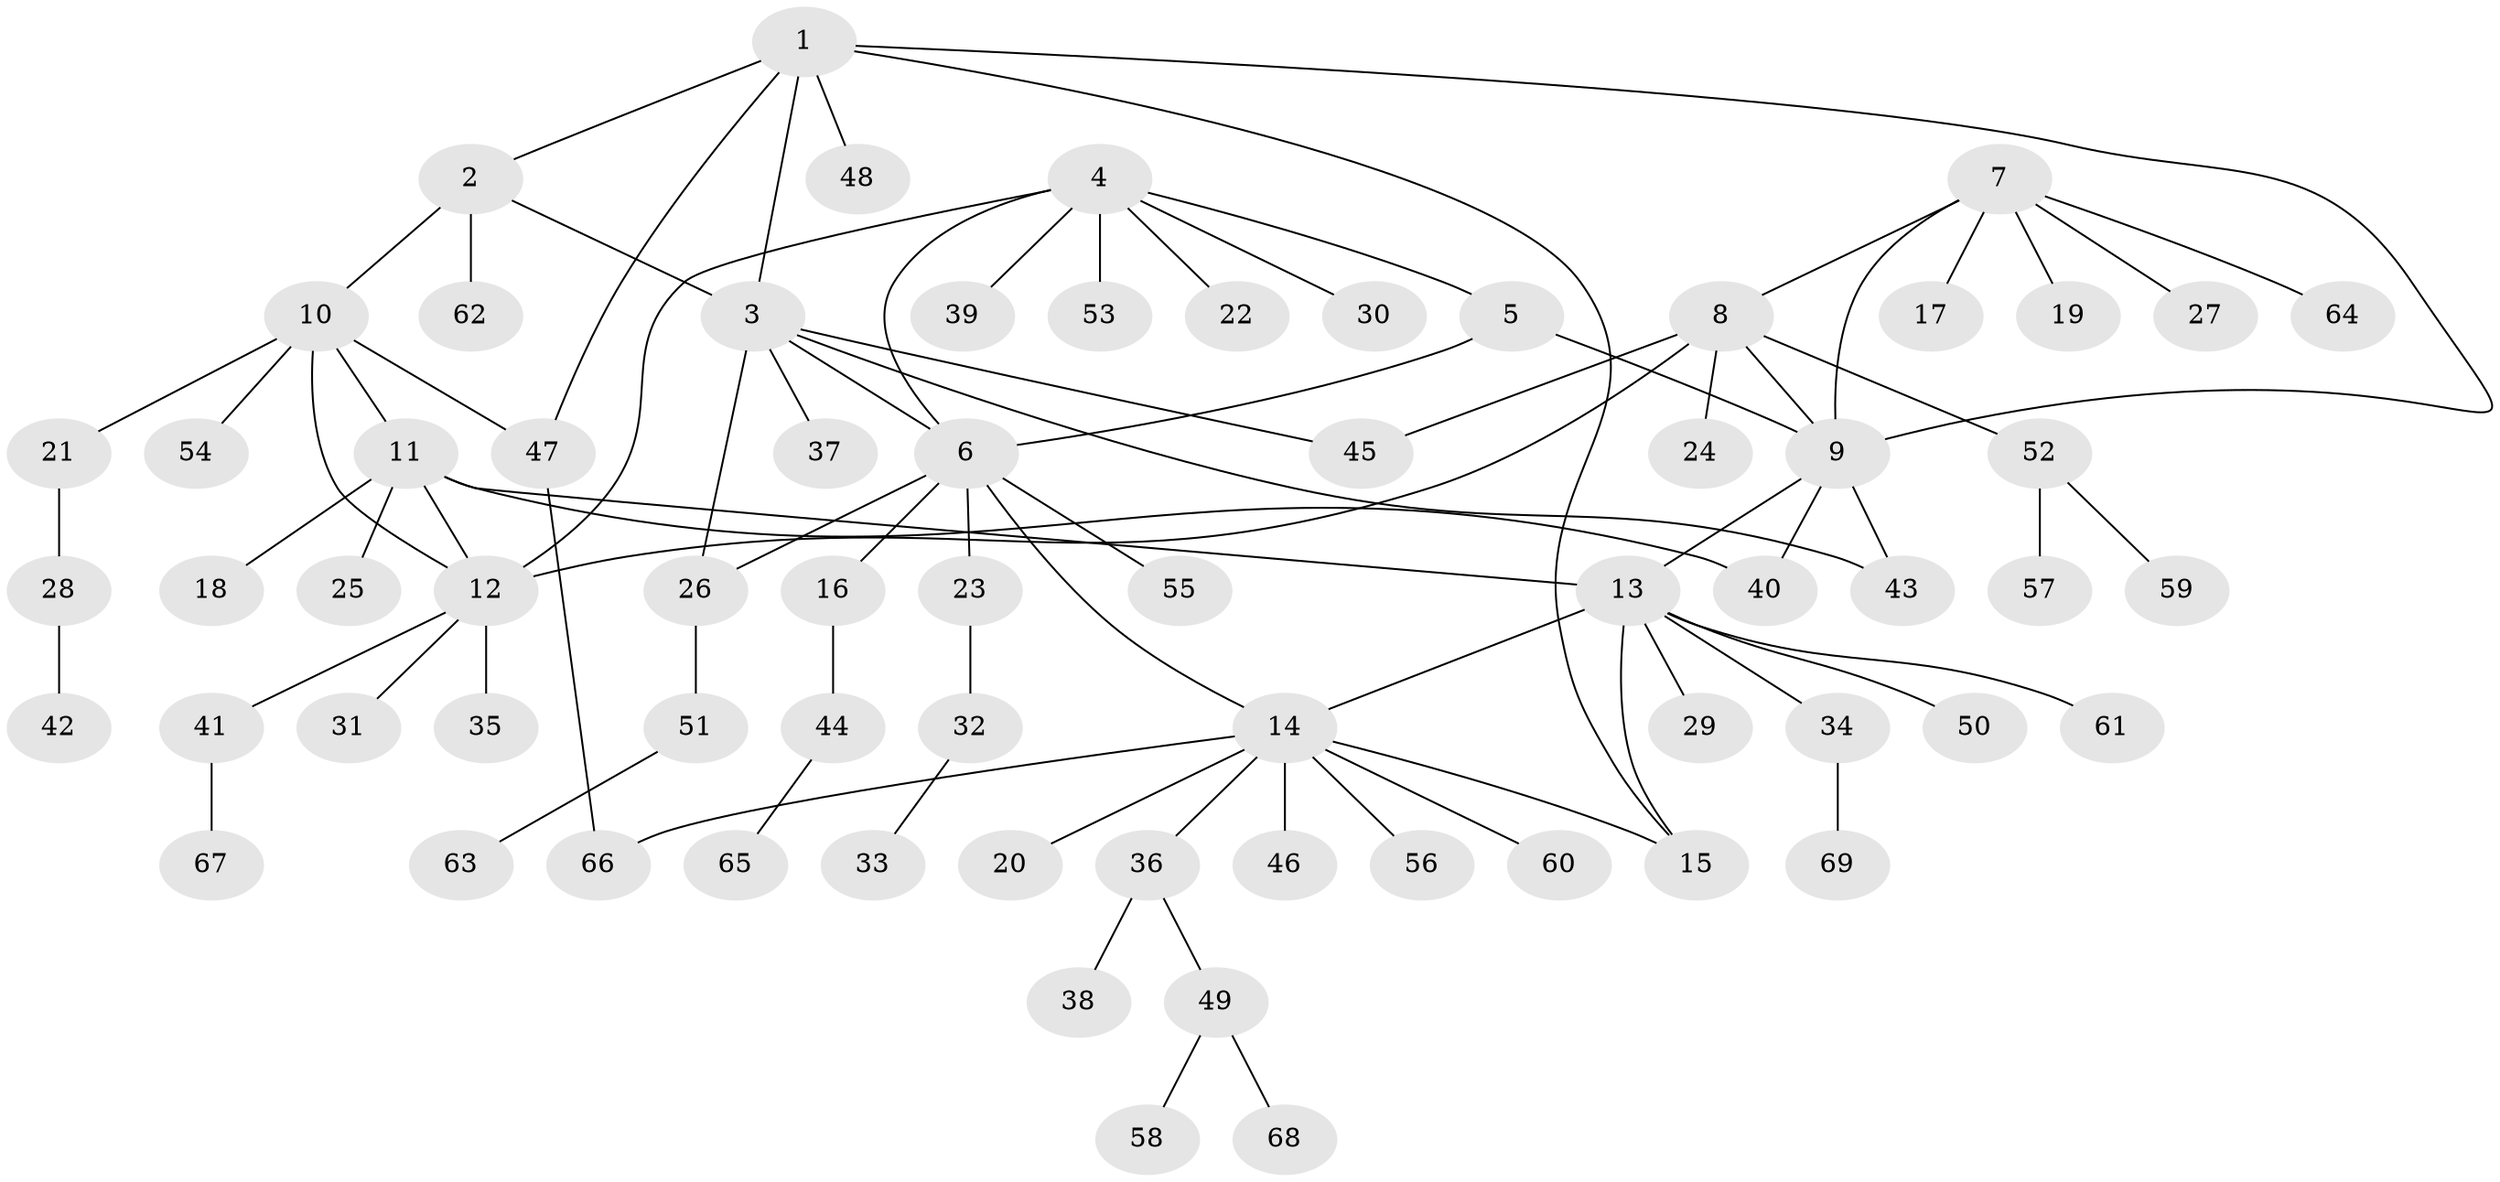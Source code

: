 // coarse degree distribution, {1: 0.42857142857142855, 4: 0.05714285714285714, 5: 0.17142857142857143, 3: 0.11428571428571428, 2: 0.11428571428571428, 7: 0.08571428571428572, 6: 0.02857142857142857}
// Generated by graph-tools (version 1.1) at 2025/37/03/04/25 23:37:40]
// undirected, 69 vertices, 85 edges
graph export_dot {
  node [color=gray90,style=filled];
  1;
  2;
  3;
  4;
  5;
  6;
  7;
  8;
  9;
  10;
  11;
  12;
  13;
  14;
  15;
  16;
  17;
  18;
  19;
  20;
  21;
  22;
  23;
  24;
  25;
  26;
  27;
  28;
  29;
  30;
  31;
  32;
  33;
  34;
  35;
  36;
  37;
  38;
  39;
  40;
  41;
  42;
  43;
  44;
  45;
  46;
  47;
  48;
  49;
  50;
  51;
  52;
  53;
  54;
  55;
  56;
  57;
  58;
  59;
  60;
  61;
  62;
  63;
  64;
  65;
  66;
  67;
  68;
  69;
  1 -- 2;
  1 -- 3;
  1 -- 9;
  1 -- 15;
  1 -- 47;
  1 -- 48;
  2 -- 3;
  2 -- 10;
  2 -- 62;
  3 -- 6;
  3 -- 26;
  3 -- 37;
  3 -- 43;
  3 -- 45;
  4 -- 5;
  4 -- 6;
  4 -- 12;
  4 -- 22;
  4 -- 30;
  4 -- 39;
  4 -- 53;
  5 -- 6;
  5 -- 9;
  6 -- 14;
  6 -- 16;
  6 -- 23;
  6 -- 26;
  6 -- 55;
  7 -- 8;
  7 -- 9;
  7 -- 17;
  7 -- 19;
  7 -- 27;
  7 -- 64;
  8 -- 9;
  8 -- 12;
  8 -- 24;
  8 -- 45;
  8 -- 52;
  9 -- 13;
  9 -- 40;
  9 -- 43;
  10 -- 11;
  10 -- 12;
  10 -- 21;
  10 -- 47;
  10 -- 54;
  11 -- 12;
  11 -- 13;
  11 -- 18;
  11 -- 25;
  11 -- 40;
  12 -- 31;
  12 -- 35;
  12 -- 41;
  13 -- 14;
  13 -- 15;
  13 -- 29;
  13 -- 34;
  13 -- 50;
  13 -- 61;
  14 -- 15;
  14 -- 20;
  14 -- 36;
  14 -- 46;
  14 -- 56;
  14 -- 60;
  14 -- 66;
  16 -- 44;
  21 -- 28;
  23 -- 32;
  26 -- 51;
  28 -- 42;
  32 -- 33;
  34 -- 69;
  36 -- 38;
  36 -- 49;
  41 -- 67;
  44 -- 65;
  47 -- 66;
  49 -- 58;
  49 -- 68;
  51 -- 63;
  52 -- 57;
  52 -- 59;
}
